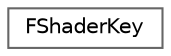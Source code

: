 digraph "Graphical Class Hierarchy"
{
 // INTERACTIVE_SVG=YES
 // LATEX_PDF_SIZE
  bgcolor="transparent";
  edge [fontname=Helvetica,fontsize=10,labelfontname=Helvetica,labelfontsize=10];
  node [fontname=Helvetica,fontsize=10,shape=box,height=0.2,width=0.4];
  rankdir="LR";
  Node0 [id="Node000000",label="FShaderKey",height=0.2,width=0.4,color="grey40", fillcolor="white", style="filled",URL="$dd/d37/classFShaderKey.html",tooltip="Encapsulates information about a shader's serialization behavior, used to detect when C++ serializati..."];
}
